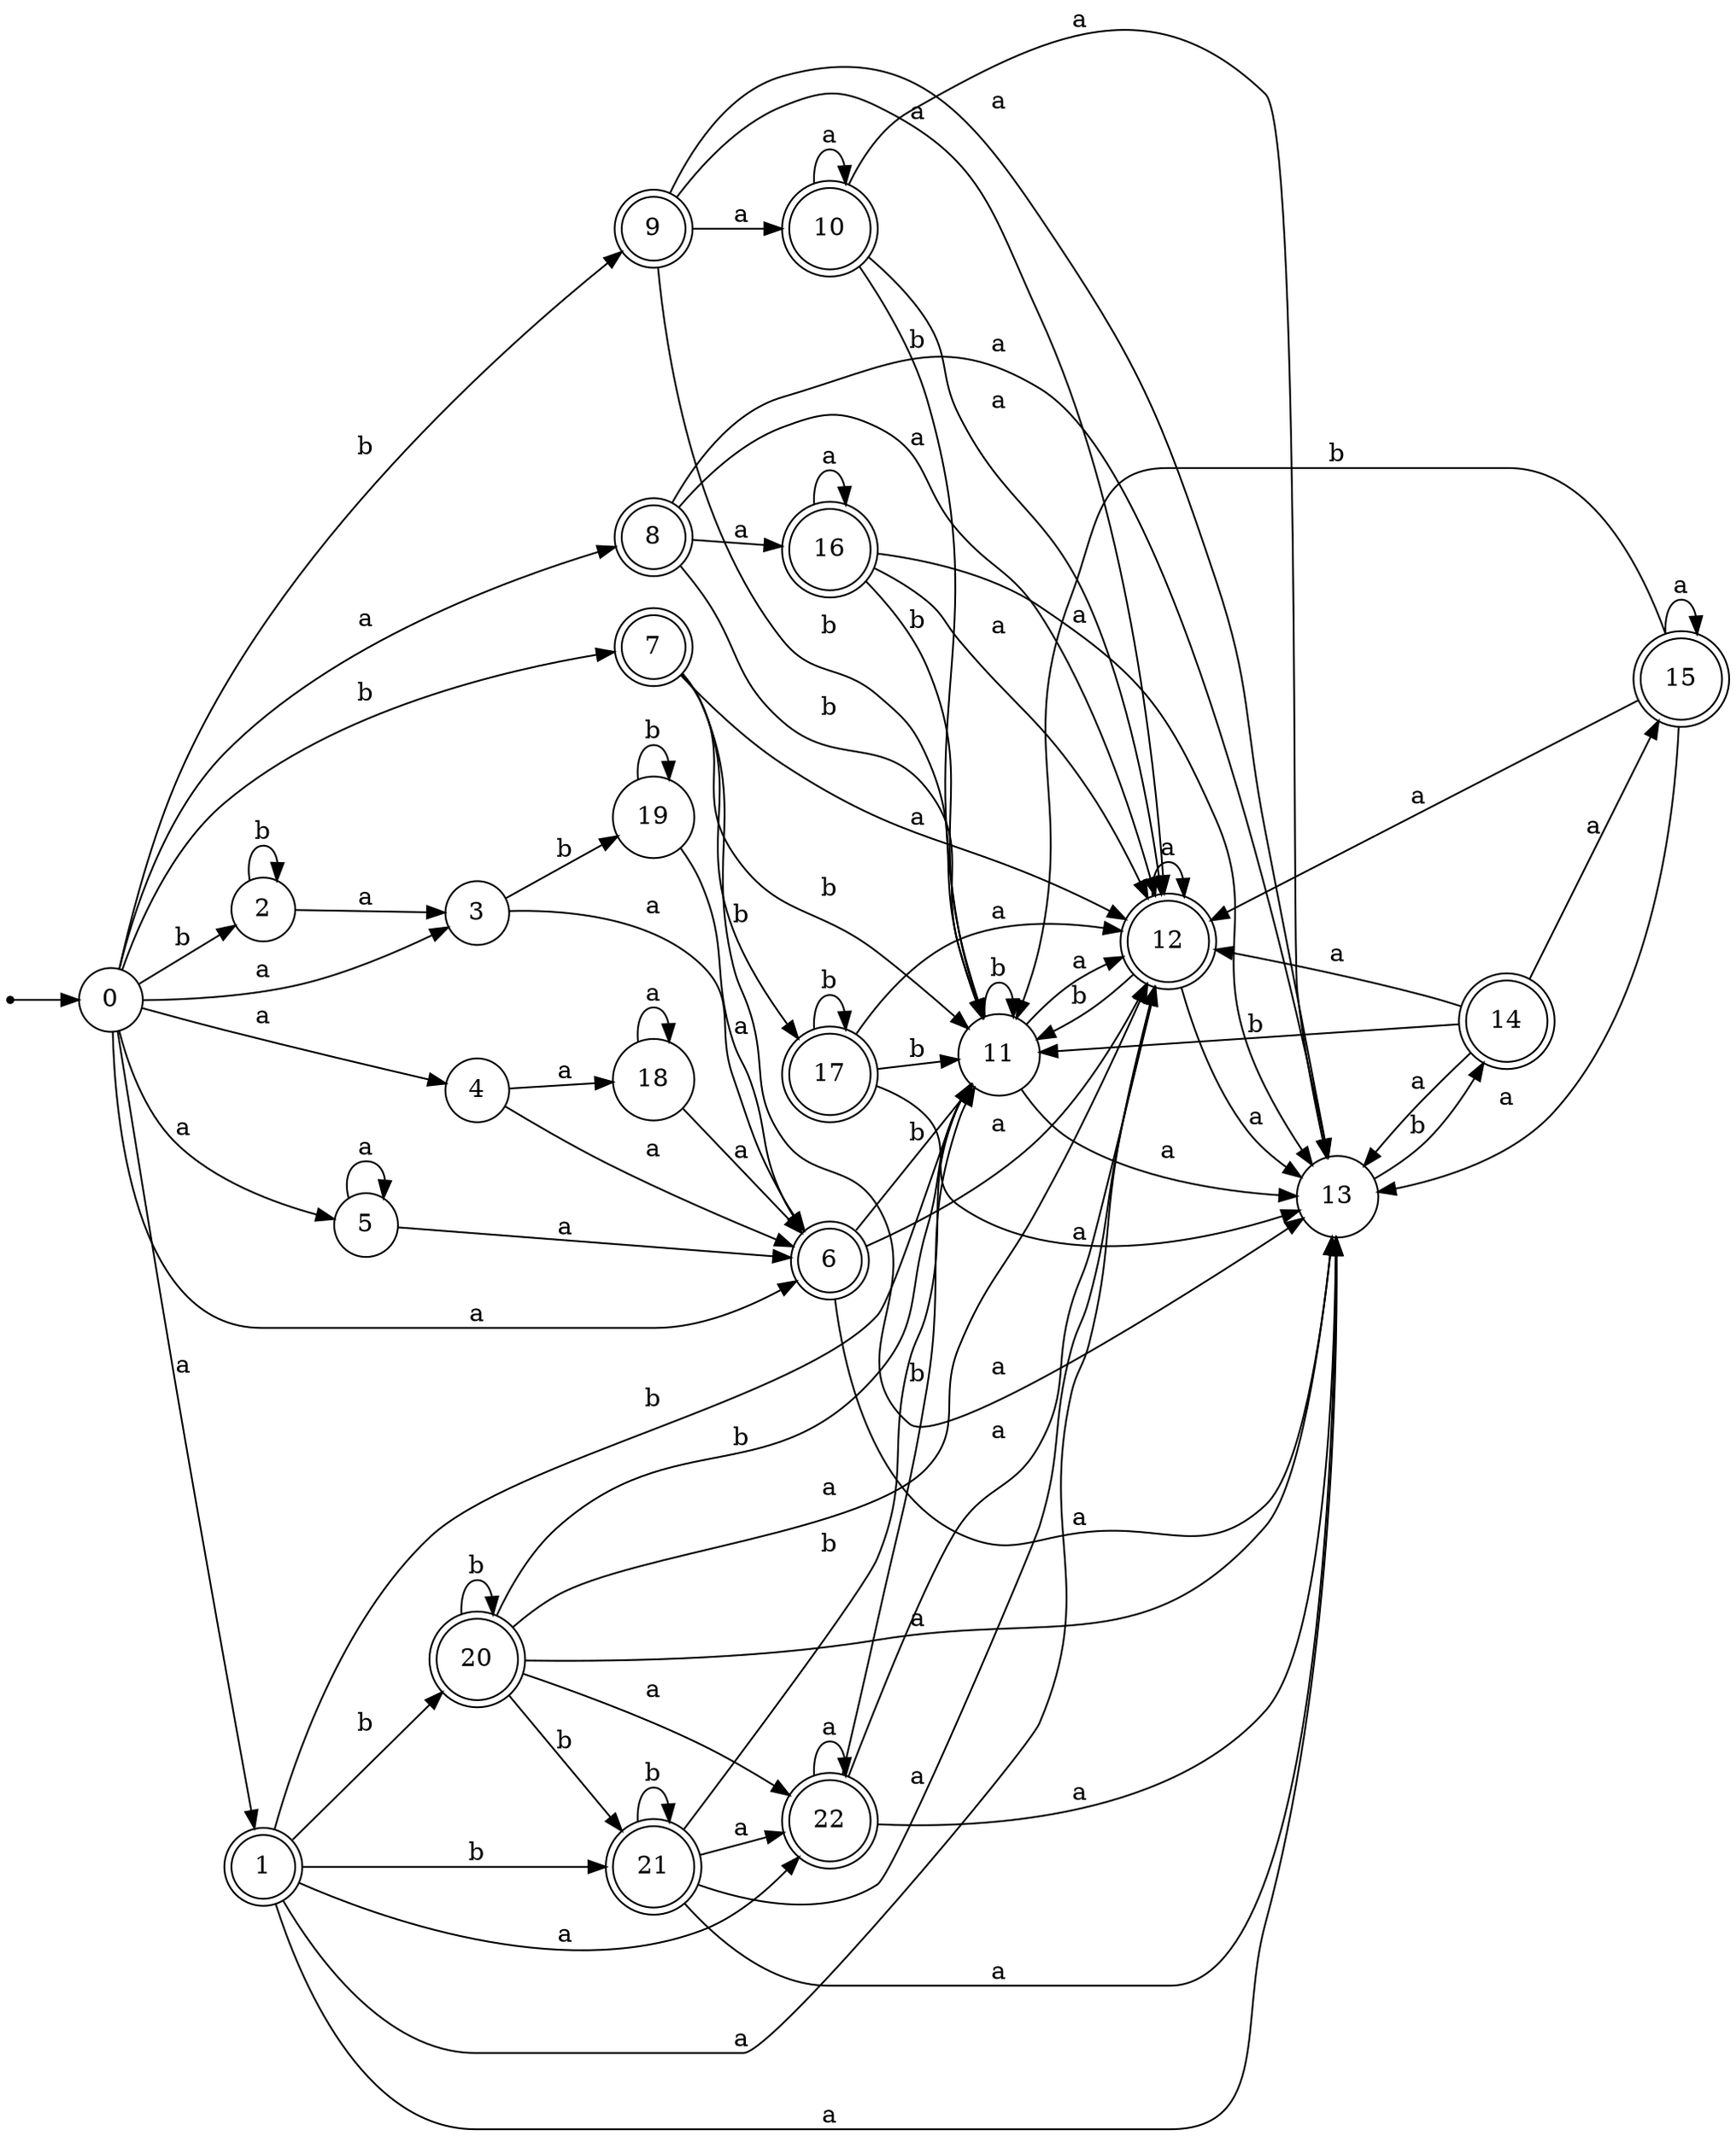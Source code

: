 digraph finite_state_machine {
rankdir=LR;
size="20,20";
node [shape = point]; "dummy0"
node [shape = circle]; "0";
"dummy0" -> "0";
node [shape = doublecircle]; "1";node [shape = circle]; "2";
node [shape = circle]; "3";
node [shape = circle]; "4";
node [shape = circle]; "5";
node [shape = doublecircle]; "6";node [shape = doublecircle]; "7";node [shape = doublecircle]; "8";node [shape = doublecircle]; "9";node [shape = doublecircle]; "10";node [shape = circle]; "11";
node [shape = doublecircle]; "12";node [shape = circle]; "13";
node [shape = doublecircle]; "14";node [shape = doublecircle]; "15";node [shape = doublecircle]; "16";node [shape = doublecircle]; "17";node [shape = circle]; "18";
node [shape = circle]; "19";
node [shape = doublecircle]; "20";node [shape = doublecircle]; "21";node [shape = doublecircle]; "22";"0" -> "1" [label = "a"];
 "0" -> "3" [label = "a"];
 "0" -> "4" [label = "a"];
 "0" -> "5" [label = "a"];
 "0" -> "6" [label = "a"];
 "0" -> "8" [label = "a"];
 "0" -> "9" [label = "b"];
 "0" -> "2" [label = "b"];
 "0" -> "7" [label = "b"];
 "9" -> "10" [label = "a"];
 "9" -> "12" [label = "a"];
 "9" -> "13" [label = "a"];
 "9" -> "11" [label = "b"];
 "13" -> "14" [label = "b"];
 "14" -> "12" [label = "a"];
 "14" -> "13" [label = "a"];
 "14" -> "15" [label = "a"];
 "14" -> "11" [label = "b"];
 "15" -> "12" [label = "a"];
 "15" -> "13" [label = "a"];
 "15" -> "15" [label = "a"];
 "15" -> "11" [label = "b"];
 "12" -> "12" [label = "a"];
 "12" -> "13" [label = "a"];
 "12" -> "11" [label = "b"];
 "11" -> "11" [label = "b"];
 "11" -> "12" [label = "a"];
 "11" -> "13" [label = "a"];
 "10" -> "10" [label = "a"];
 "10" -> "12" [label = "a"];
 "10" -> "13" [label = "a"];
 "10" -> "11" [label = "b"];
 "8" -> "16" [label = "a"];
 "8" -> "12" [label = "a"];
 "8" -> "13" [label = "a"];
 "8" -> "11" [label = "b"];
 "16" -> "16" [label = "a"];
 "16" -> "12" [label = "a"];
 "16" -> "13" [label = "a"];
 "16" -> "11" [label = "b"];
 "7" -> "17" [label = "b"];
 "7" -> "11" [label = "b"];
 "7" -> "12" [label = "a"];
 "7" -> "13" [label = "a"];
 "17" -> "17" [label = "b"];
 "17" -> "11" [label = "b"];
 "17" -> "12" [label = "a"];
 "17" -> "13" [label = "a"];
 "6" -> "11" [label = "b"];
 "6" -> "12" [label = "a"];
 "6" -> "13" [label = "a"];
 "5" -> "5" [label = "a"];
 "5" -> "6" [label = "a"];
 "4" -> "18" [label = "a"];
 "4" -> "6" [label = "a"];
 "18" -> "18" [label = "a"];
 "18" -> "6" [label = "a"];
 "3" -> "19" [label = "b"];
 "3" -> "6" [label = "a"];
 "19" -> "19" [label = "b"];
 "19" -> "6" [label = "a"];
 "2" -> "2" [label = "b"];
 "2" -> "3" [label = "a"];
 "1" -> "11" [label = "b"];
 "1" -> "20" [label = "b"];
 "1" -> "21" [label = "b"];
 "1" -> "12" [label = "a"];
 "1" -> "13" [label = "a"];
 "1" -> "22" [label = "a"];
 "22" -> "12" [label = "a"];
 "22" -> "13" [label = "a"];
 "22" -> "22" [label = "a"];
 "22" -> "11" [label = "b"];
 "21" -> "11" [label = "b"];
 "21" -> "21" [label = "b"];
 "21" -> "12" [label = "a"];
 "21" -> "13" [label = "a"];
 "21" -> "22" [label = "a"];
 "20" -> "11" [label = "b"];
 "20" -> "20" [label = "b"];
 "20" -> "21" [label = "b"];
 "20" -> "12" [label = "a"];
 "20" -> "13" [label = "a"];
 "20" -> "22" [label = "a"];
 }
